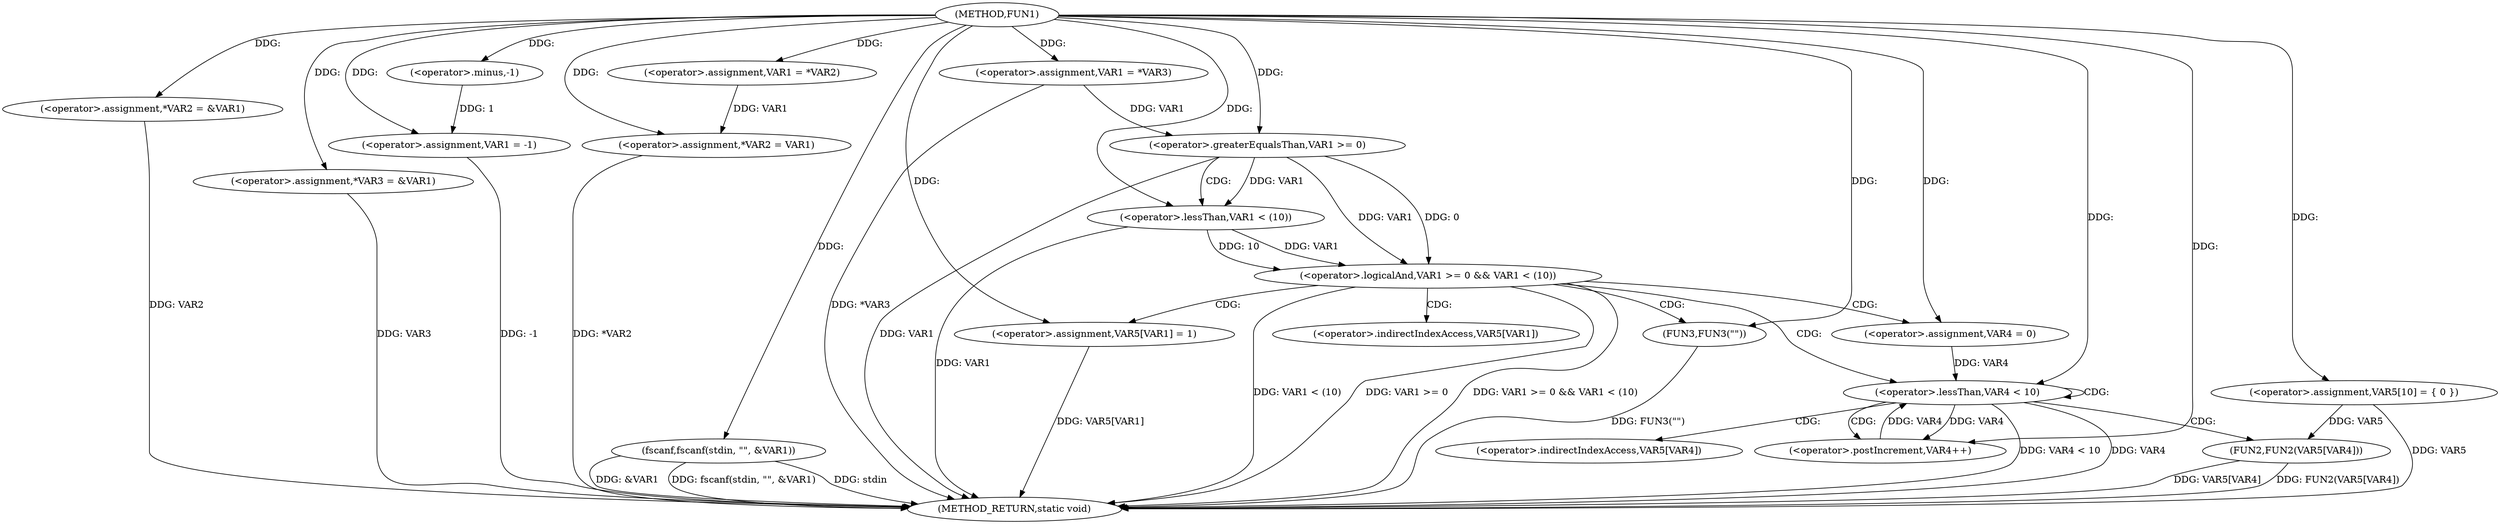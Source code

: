 digraph FUN1 {  
"1000100" [label = "(METHOD,FUN1)" ]
"1000175" [label = "(METHOD_RETURN,static void)" ]
"1000104" [label = "(<operator>.assignment,*VAR2 = &VAR1)" ]
"1000109" [label = "(<operator>.assignment,*VAR3 = &VAR1)" ]
"1000113" [label = "(<operator>.assignment,VAR1 = -1)" ]
"1000115" [label = "(<operator>.minus,-1)" ]
"1000119" [label = "(<operator>.assignment,VAR1 = *VAR2)" ]
"1000123" [label = "(fscanf,fscanf(stdin, \"\", &VAR1))" ]
"1000128" [label = "(<operator>.assignment,*VAR2 = VAR1)" ]
"1000134" [label = "(<operator>.assignment,VAR1 = *VAR3)" ]
"1000141" [label = "(<operator>.assignment,VAR5[10] = { 0 })" ]
"1000144" [label = "(<operator>.logicalAnd,VAR1 >= 0 && VAR1 < (10))" ]
"1000145" [label = "(<operator>.greaterEqualsThan,VAR1 >= 0)" ]
"1000148" [label = "(<operator>.lessThan,VAR1 < (10))" ]
"1000152" [label = "(<operator>.assignment,VAR5[VAR1] = 1)" ]
"1000158" [label = "(<operator>.assignment,VAR4 = 0)" ]
"1000161" [label = "(<operator>.lessThan,VAR4 < 10)" ]
"1000164" [label = "(<operator>.postIncrement,VAR4++)" ]
"1000167" [label = "(FUN2,FUN2(VAR5[VAR4]))" ]
"1000173" [label = "(FUN3,FUN3(\"\"))" ]
"1000153" [label = "(<operator>.indirectIndexAccess,VAR5[VAR1])" ]
"1000168" [label = "(<operator>.indirectIndexAccess,VAR5[VAR4])" ]
  "1000141" -> "1000175"  [ label = "DDG: VAR5"] 
  "1000104" -> "1000175"  [ label = "DDG: VAR2"] 
  "1000113" -> "1000175"  [ label = "DDG: -1"] 
  "1000152" -> "1000175"  [ label = "DDG: VAR5[VAR1]"] 
  "1000161" -> "1000175"  [ label = "DDG: VAR4 < 10"] 
  "1000123" -> "1000175"  [ label = "DDG: stdin"] 
  "1000167" -> "1000175"  [ label = "DDG: VAR5[VAR4]"] 
  "1000123" -> "1000175"  [ label = "DDG: &VAR1"] 
  "1000123" -> "1000175"  [ label = "DDG: fscanf(stdin, \"\", &VAR1)"] 
  "1000128" -> "1000175"  [ label = "DDG: *VAR2"] 
  "1000144" -> "1000175"  [ label = "DDG: VAR1 >= 0 && VAR1 < (10)"] 
  "1000167" -> "1000175"  [ label = "DDG: FUN2(VAR5[VAR4])"] 
  "1000148" -> "1000175"  [ label = "DDG: VAR1"] 
  "1000144" -> "1000175"  [ label = "DDG: VAR1 < (10)"] 
  "1000109" -> "1000175"  [ label = "DDG: VAR3"] 
  "1000173" -> "1000175"  [ label = "DDG: FUN3(\"\")"] 
  "1000134" -> "1000175"  [ label = "DDG: *VAR3"] 
  "1000144" -> "1000175"  [ label = "DDG: VAR1 >= 0"] 
  "1000161" -> "1000175"  [ label = "DDG: VAR4"] 
  "1000145" -> "1000175"  [ label = "DDG: VAR1"] 
  "1000100" -> "1000104"  [ label = "DDG: "] 
  "1000100" -> "1000109"  [ label = "DDG: "] 
  "1000115" -> "1000113"  [ label = "DDG: 1"] 
  "1000100" -> "1000113"  [ label = "DDG: "] 
  "1000100" -> "1000115"  [ label = "DDG: "] 
  "1000100" -> "1000119"  [ label = "DDG: "] 
  "1000100" -> "1000123"  [ label = "DDG: "] 
  "1000119" -> "1000128"  [ label = "DDG: VAR1"] 
  "1000100" -> "1000128"  [ label = "DDG: "] 
  "1000100" -> "1000134"  [ label = "DDG: "] 
  "1000100" -> "1000141"  [ label = "DDG: "] 
  "1000145" -> "1000144"  [ label = "DDG: VAR1"] 
  "1000145" -> "1000144"  [ label = "DDG: 0"] 
  "1000134" -> "1000145"  [ label = "DDG: VAR1"] 
  "1000100" -> "1000145"  [ label = "DDG: "] 
  "1000148" -> "1000144"  [ label = "DDG: VAR1"] 
  "1000148" -> "1000144"  [ label = "DDG: 10"] 
  "1000145" -> "1000148"  [ label = "DDG: VAR1"] 
  "1000100" -> "1000148"  [ label = "DDG: "] 
  "1000100" -> "1000152"  [ label = "DDG: "] 
  "1000100" -> "1000158"  [ label = "DDG: "] 
  "1000158" -> "1000161"  [ label = "DDG: VAR4"] 
  "1000164" -> "1000161"  [ label = "DDG: VAR4"] 
  "1000100" -> "1000161"  [ label = "DDG: "] 
  "1000161" -> "1000164"  [ label = "DDG: VAR4"] 
  "1000100" -> "1000164"  [ label = "DDG: "] 
  "1000141" -> "1000167"  [ label = "DDG: VAR5"] 
  "1000100" -> "1000173"  [ label = "DDG: "] 
  "1000144" -> "1000161"  [ label = "CDG: "] 
  "1000144" -> "1000153"  [ label = "CDG: "] 
  "1000144" -> "1000152"  [ label = "CDG: "] 
  "1000144" -> "1000173"  [ label = "CDG: "] 
  "1000144" -> "1000158"  [ label = "CDG: "] 
  "1000145" -> "1000148"  [ label = "CDG: "] 
  "1000161" -> "1000168"  [ label = "CDG: "] 
  "1000161" -> "1000161"  [ label = "CDG: "] 
  "1000161" -> "1000164"  [ label = "CDG: "] 
  "1000161" -> "1000167"  [ label = "CDG: "] 
}
